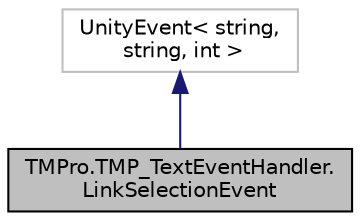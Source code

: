 digraph "TMPro.TMP_TextEventHandler.LinkSelectionEvent"
{
  edge [fontname="Helvetica",fontsize="10",labelfontname="Helvetica",labelfontsize="10"];
  node [fontname="Helvetica",fontsize="10",shape=record];
  Node2 [label="TMPro.TMP_TextEventHandler.\lLinkSelectionEvent",height=0.2,width=0.4,color="black", fillcolor="grey75", style="filled", fontcolor="black"];
  Node3 -> Node2 [dir="back",color="midnightblue",fontsize="10",style="solid"];
  Node3 [label="UnityEvent\< string,\l string, int \>",height=0.2,width=0.4,color="grey75", fillcolor="white", style="filled"];
}
